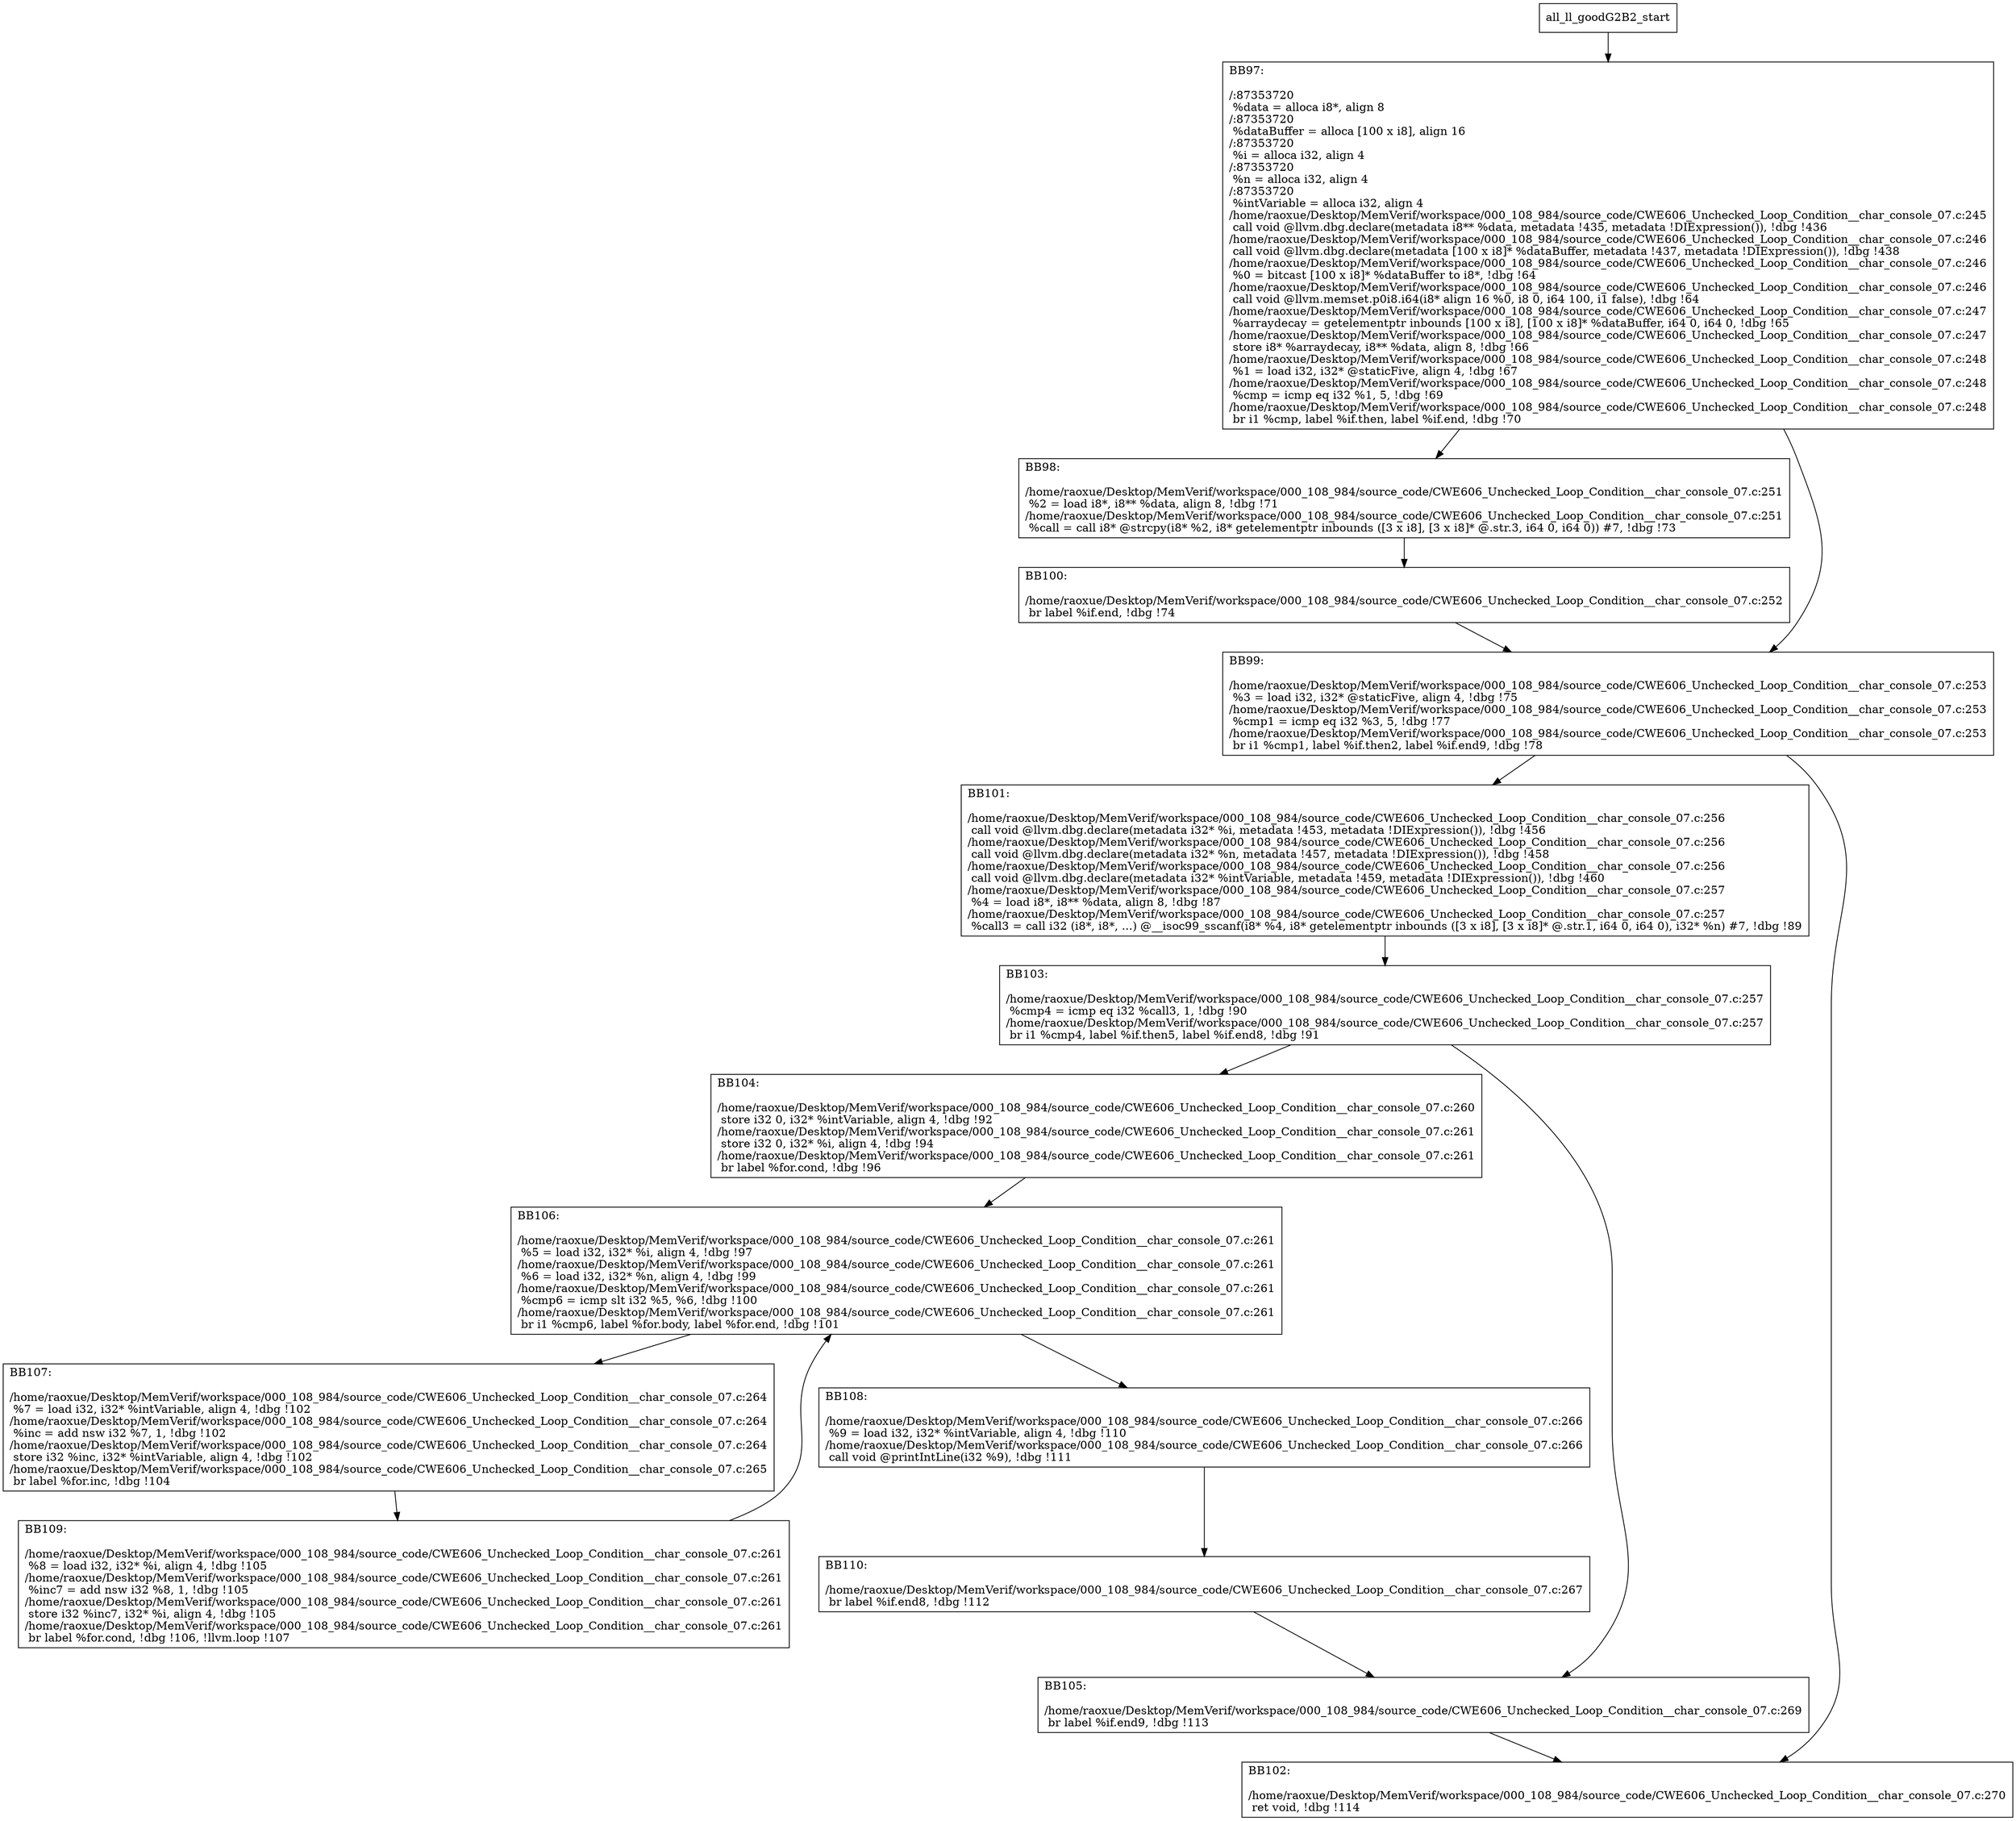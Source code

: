 digraph "CFG for'all_ll_goodG2B2' function" {
	BBall_ll_goodG2B2_start[shape=record,label="{all_ll_goodG2B2_start}"];
	BBall_ll_goodG2B2_start-> all_ll_goodG2B2BB97;
	all_ll_goodG2B2BB97 [shape=record, label="{BB97:\l\l/:87353720\l
  %data = alloca i8*, align 8\l
/:87353720\l
  %dataBuffer = alloca [100 x i8], align 16\l
/:87353720\l
  %i = alloca i32, align 4\l
/:87353720\l
  %n = alloca i32, align 4\l
/:87353720\l
  %intVariable = alloca i32, align 4\l
/home/raoxue/Desktop/MemVerif/workspace/000_108_984/source_code/CWE606_Unchecked_Loop_Condition__char_console_07.c:245\l
  call void @llvm.dbg.declare(metadata i8** %data, metadata !435, metadata !DIExpression()), !dbg !436\l
/home/raoxue/Desktop/MemVerif/workspace/000_108_984/source_code/CWE606_Unchecked_Loop_Condition__char_console_07.c:246\l
  call void @llvm.dbg.declare(metadata [100 x i8]* %dataBuffer, metadata !437, metadata !DIExpression()), !dbg !438\l
/home/raoxue/Desktop/MemVerif/workspace/000_108_984/source_code/CWE606_Unchecked_Loop_Condition__char_console_07.c:246\l
  %0 = bitcast [100 x i8]* %dataBuffer to i8*, !dbg !64\l
/home/raoxue/Desktop/MemVerif/workspace/000_108_984/source_code/CWE606_Unchecked_Loop_Condition__char_console_07.c:246\l
  call void @llvm.memset.p0i8.i64(i8* align 16 %0, i8 0, i64 100, i1 false), !dbg !64\l
/home/raoxue/Desktop/MemVerif/workspace/000_108_984/source_code/CWE606_Unchecked_Loop_Condition__char_console_07.c:247\l
  %arraydecay = getelementptr inbounds [100 x i8], [100 x i8]* %dataBuffer, i64 0, i64 0, !dbg !65\l
/home/raoxue/Desktop/MemVerif/workspace/000_108_984/source_code/CWE606_Unchecked_Loop_Condition__char_console_07.c:247\l
  store i8* %arraydecay, i8** %data, align 8, !dbg !66\l
/home/raoxue/Desktop/MemVerif/workspace/000_108_984/source_code/CWE606_Unchecked_Loop_Condition__char_console_07.c:248\l
  %1 = load i32, i32* @staticFive, align 4, !dbg !67\l
/home/raoxue/Desktop/MemVerif/workspace/000_108_984/source_code/CWE606_Unchecked_Loop_Condition__char_console_07.c:248\l
  %cmp = icmp eq i32 %1, 5, !dbg !69\l
/home/raoxue/Desktop/MemVerif/workspace/000_108_984/source_code/CWE606_Unchecked_Loop_Condition__char_console_07.c:248\l
  br i1 %cmp, label %if.then, label %if.end, !dbg !70\l
}"];
	all_ll_goodG2B2BB97-> all_ll_goodG2B2BB98;
	all_ll_goodG2B2BB97-> all_ll_goodG2B2BB99;
	all_ll_goodG2B2BB98 [shape=record, label="{BB98:\l\l/home/raoxue/Desktop/MemVerif/workspace/000_108_984/source_code/CWE606_Unchecked_Loop_Condition__char_console_07.c:251\l
  %2 = load i8*, i8** %data, align 8, !dbg !71\l
/home/raoxue/Desktop/MemVerif/workspace/000_108_984/source_code/CWE606_Unchecked_Loop_Condition__char_console_07.c:251\l
  %call = call i8* @strcpy(i8* %2, i8* getelementptr inbounds ([3 x i8], [3 x i8]* @.str.3, i64 0, i64 0)) #7, !dbg !73\l
}"];
	all_ll_goodG2B2BB98-> all_ll_goodG2B2BB100;
	all_ll_goodG2B2BB100 [shape=record, label="{BB100:\l\l/home/raoxue/Desktop/MemVerif/workspace/000_108_984/source_code/CWE606_Unchecked_Loop_Condition__char_console_07.c:252\l
  br label %if.end, !dbg !74\l
}"];
	all_ll_goodG2B2BB100-> all_ll_goodG2B2BB99;
	all_ll_goodG2B2BB99 [shape=record, label="{BB99:\l\l/home/raoxue/Desktop/MemVerif/workspace/000_108_984/source_code/CWE606_Unchecked_Loop_Condition__char_console_07.c:253\l
  %3 = load i32, i32* @staticFive, align 4, !dbg !75\l
/home/raoxue/Desktop/MemVerif/workspace/000_108_984/source_code/CWE606_Unchecked_Loop_Condition__char_console_07.c:253\l
  %cmp1 = icmp eq i32 %3, 5, !dbg !77\l
/home/raoxue/Desktop/MemVerif/workspace/000_108_984/source_code/CWE606_Unchecked_Loop_Condition__char_console_07.c:253\l
  br i1 %cmp1, label %if.then2, label %if.end9, !dbg !78\l
}"];
	all_ll_goodG2B2BB99-> all_ll_goodG2B2BB101;
	all_ll_goodG2B2BB99-> all_ll_goodG2B2BB102;
	all_ll_goodG2B2BB101 [shape=record, label="{BB101:\l\l/home/raoxue/Desktop/MemVerif/workspace/000_108_984/source_code/CWE606_Unchecked_Loop_Condition__char_console_07.c:256\l
  call void @llvm.dbg.declare(metadata i32* %i, metadata !453, metadata !DIExpression()), !dbg !456\l
/home/raoxue/Desktop/MemVerif/workspace/000_108_984/source_code/CWE606_Unchecked_Loop_Condition__char_console_07.c:256\l
  call void @llvm.dbg.declare(metadata i32* %n, metadata !457, metadata !DIExpression()), !dbg !458\l
/home/raoxue/Desktop/MemVerif/workspace/000_108_984/source_code/CWE606_Unchecked_Loop_Condition__char_console_07.c:256\l
  call void @llvm.dbg.declare(metadata i32* %intVariable, metadata !459, metadata !DIExpression()), !dbg !460\l
/home/raoxue/Desktop/MemVerif/workspace/000_108_984/source_code/CWE606_Unchecked_Loop_Condition__char_console_07.c:257\l
  %4 = load i8*, i8** %data, align 8, !dbg !87\l
/home/raoxue/Desktop/MemVerif/workspace/000_108_984/source_code/CWE606_Unchecked_Loop_Condition__char_console_07.c:257\l
  %call3 = call i32 (i8*, i8*, ...) @__isoc99_sscanf(i8* %4, i8* getelementptr inbounds ([3 x i8], [3 x i8]* @.str.1, i64 0, i64 0), i32* %n) #7, !dbg !89\l
}"];
	all_ll_goodG2B2BB101-> all_ll_goodG2B2BB103;
	all_ll_goodG2B2BB103 [shape=record, label="{BB103:\l\l/home/raoxue/Desktop/MemVerif/workspace/000_108_984/source_code/CWE606_Unchecked_Loop_Condition__char_console_07.c:257\l
  %cmp4 = icmp eq i32 %call3, 1, !dbg !90\l
/home/raoxue/Desktop/MemVerif/workspace/000_108_984/source_code/CWE606_Unchecked_Loop_Condition__char_console_07.c:257\l
  br i1 %cmp4, label %if.then5, label %if.end8, !dbg !91\l
}"];
	all_ll_goodG2B2BB103-> all_ll_goodG2B2BB104;
	all_ll_goodG2B2BB103-> all_ll_goodG2B2BB105;
	all_ll_goodG2B2BB104 [shape=record, label="{BB104:\l\l/home/raoxue/Desktop/MemVerif/workspace/000_108_984/source_code/CWE606_Unchecked_Loop_Condition__char_console_07.c:260\l
  store i32 0, i32* %intVariable, align 4, !dbg !92\l
/home/raoxue/Desktop/MemVerif/workspace/000_108_984/source_code/CWE606_Unchecked_Loop_Condition__char_console_07.c:261\l
  store i32 0, i32* %i, align 4, !dbg !94\l
/home/raoxue/Desktop/MemVerif/workspace/000_108_984/source_code/CWE606_Unchecked_Loop_Condition__char_console_07.c:261\l
  br label %for.cond, !dbg !96\l
}"];
	all_ll_goodG2B2BB104-> all_ll_goodG2B2BB106;
	all_ll_goodG2B2BB106 [shape=record, label="{BB106:\l\l/home/raoxue/Desktop/MemVerif/workspace/000_108_984/source_code/CWE606_Unchecked_Loop_Condition__char_console_07.c:261\l
  %5 = load i32, i32* %i, align 4, !dbg !97\l
/home/raoxue/Desktop/MemVerif/workspace/000_108_984/source_code/CWE606_Unchecked_Loop_Condition__char_console_07.c:261\l
  %6 = load i32, i32* %n, align 4, !dbg !99\l
/home/raoxue/Desktop/MemVerif/workspace/000_108_984/source_code/CWE606_Unchecked_Loop_Condition__char_console_07.c:261\l
  %cmp6 = icmp slt i32 %5, %6, !dbg !100\l
/home/raoxue/Desktop/MemVerif/workspace/000_108_984/source_code/CWE606_Unchecked_Loop_Condition__char_console_07.c:261\l
  br i1 %cmp6, label %for.body, label %for.end, !dbg !101\l
}"];
	all_ll_goodG2B2BB106-> all_ll_goodG2B2BB107;
	all_ll_goodG2B2BB106-> all_ll_goodG2B2BB108;
	all_ll_goodG2B2BB107 [shape=record, label="{BB107:\l\l/home/raoxue/Desktop/MemVerif/workspace/000_108_984/source_code/CWE606_Unchecked_Loop_Condition__char_console_07.c:264\l
  %7 = load i32, i32* %intVariable, align 4, !dbg !102\l
/home/raoxue/Desktop/MemVerif/workspace/000_108_984/source_code/CWE606_Unchecked_Loop_Condition__char_console_07.c:264\l
  %inc = add nsw i32 %7, 1, !dbg !102\l
/home/raoxue/Desktop/MemVerif/workspace/000_108_984/source_code/CWE606_Unchecked_Loop_Condition__char_console_07.c:264\l
  store i32 %inc, i32* %intVariable, align 4, !dbg !102\l
/home/raoxue/Desktop/MemVerif/workspace/000_108_984/source_code/CWE606_Unchecked_Loop_Condition__char_console_07.c:265\l
  br label %for.inc, !dbg !104\l
}"];
	all_ll_goodG2B2BB107-> all_ll_goodG2B2BB109;
	all_ll_goodG2B2BB109 [shape=record, label="{BB109:\l\l/home/raoxue/Desktop/MemVerif/workspace/000_108_984/source_code/CWE606_Unchecked_Loop_Condition__char_console_07.c:261\l
  %8 = load i32, i32* %i, align 4, !dbg !105\l
/home/raoxue/Desktop/MemVerif/workspace/000_108_984/source_code/CWE606_Unchecked_Loop_Condition__char_console_07.c:261\l
  %inc7 = add nsw i32 %8, 1, !dbg !105\l
/home/raoxue/Desktop/MemVerif/workspace/000_108_984/source_code/CWE606_Unchecked_Loop_Condition__char_console_07.c:261\l
  store i32 %inc7, i32* %i, align 4, !dbg !105\l
/home/raoxue/Desktop/MemVerif/workspace/000_108_984/source_code/CWE606_Unchecked_Loop_Condition__char_console_07.c:261\l
  br label %for.cond, !dbg !106, !llvm.loop !107\l
}"];
	all_ll_goodG2B2BB109-> all_ll_goodG2B2BB106;
	all_ll_goodG2B2BB108 [shape=record, label="{BB108:\l\l/home/raoxue/Desktop/MemVerif/workspace/000_108_984/source_code/CWE606_Unchecked_Loop_Condition__char_console_07.c:266\l
  %9 = load i32, i32* %intVariable, align 4, !dbg !110\l
/home/raoxue/Desktop/MemVerif/workspace/000_108_984/source_code/CWE606_Unchecked_Loop_Condition__char_console_07.c:266\l
  call void @printIntLine(i32 %9), !dbg !111\l
}"];
	all_ll_goodG2B2BB108-> all_ll_goodG2B2BB110;
	all_ll_goodG2B2BB110 [shape=record, label="{BB110:\l\l/home/raoxue/Desktop/MemVerif/workspace/000_108_984/source_code/CWE606_Unchecked_Loop_Condition__char_console_07.c:267\l
  br label %if.end8, !dbg !112\l
}"];
	all_ll_goodG2B2BB110-> all_ll_goodG2B2BB105;
	all_ll_goodG2B2BB105 [shape=record, label="{BB105:\l\l/home/raoxue/Desktop/MemVerif/workspace/000_108_984/source_code/CWE606_Unchecked_Loop_Condition__char_console_07.c:269\l
  br label %if.end9, !dbg !113\l
}"];
	all_ll_goodG2B2BB105-> all_ll_goodG2B2BB102;
	all_ll_goodG2B2BB102 [shape=record, label="{BB102:\l\l/home/raoxue/Desktop/MemVerif/workspace/000_108_984/source_code/CWE606_Unchecked_Loop_Condition__char_console_07.c:270\l
  ret void, !dbg !114\l
}"];
}
